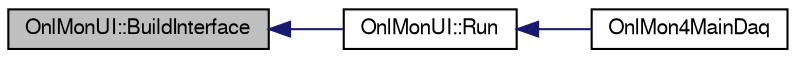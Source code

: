 digraph "OnlMonUI::BuildInterface"
{
  bgcolor="transparent";
  edge [fontname="FreeSans",fontsize="10",labelfontname="FreeSans",labelfontsize="10"];
  node [fontname="FreeSans",fontsize="10",shape=record];
  rankdir="LR";
  Node1 [label="OnlMonUI::BuildInterface",height=0.2,width=0.4,color="black", fillcolor="grey75", style="filled" fontcolor="black"];
  Node1 -> Node2 [dir="back",color="midnightblue",fontsize="10",style="solid",fontname="FreeSans"];
  Node2 [label="OnlMonUI::Run",height=0.2,width=0.4,color="black",URL="$d1/de7/classOnlMonUI.html#a79cf50bf637a0e9d9cab0ca578499dab"];
  Node2 -> Node3 [dir="back",color="midnightblue",fontsize="10",style="solid",fontname="FreeSans"];
  Node3 [label="OnlMon4MainDaq",height=0.2,width=0.4,color="black",URL="$d4/d81/e1039-core_2online_2macros_2OnlMon4MainDaq_8C.html#a527430875d0ea1a6625047be8c3c09af",tooltip="OnlMon4MainDaq.C: Macro to launch an online-monitor client for MainDaq. "];
}
